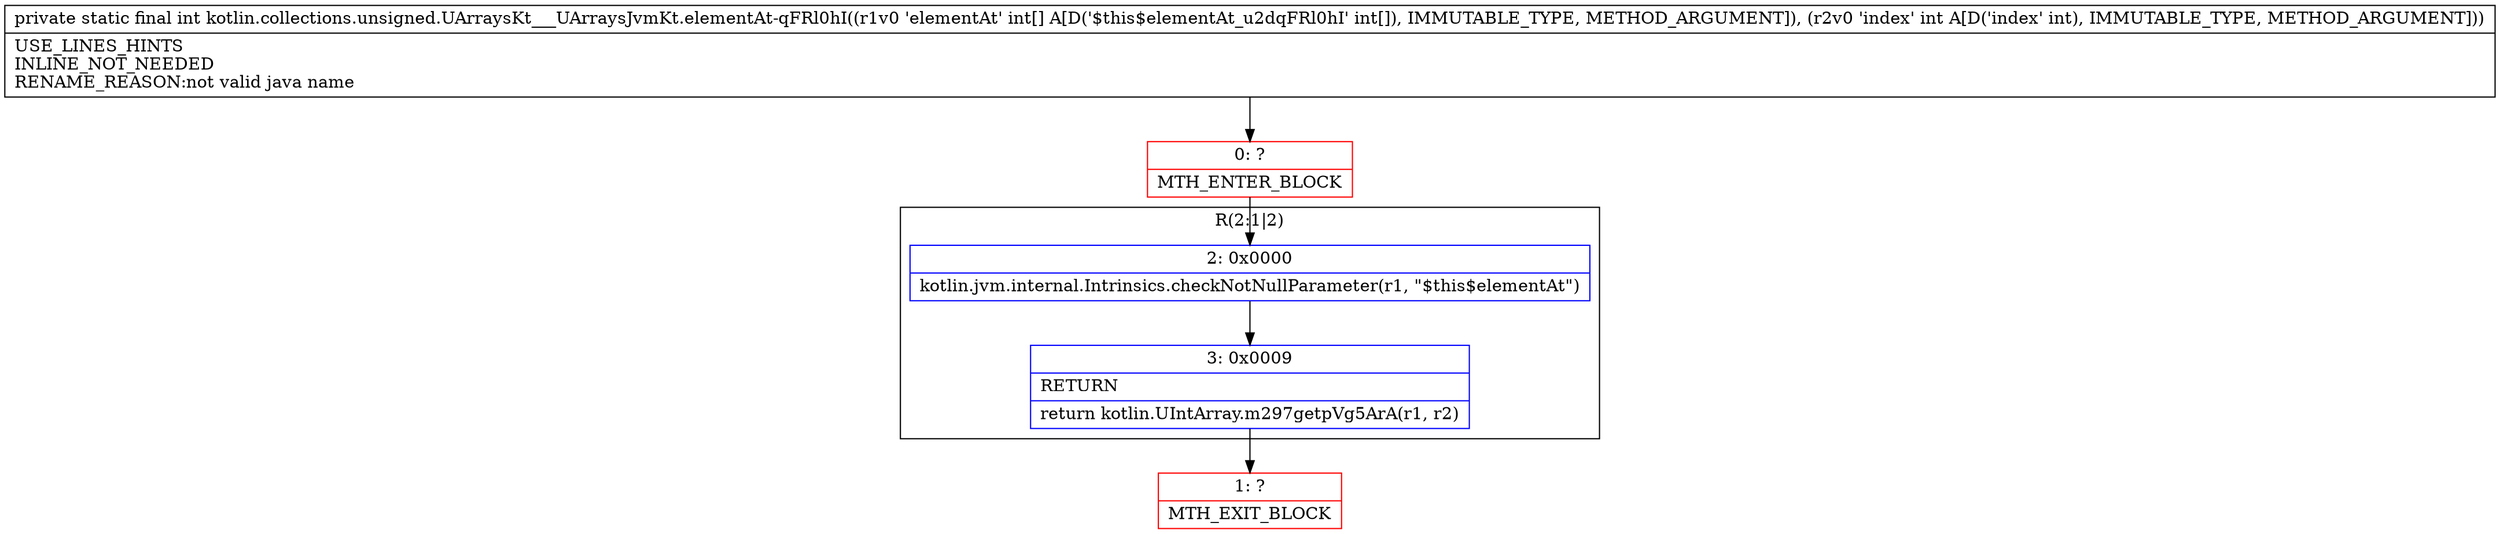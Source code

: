 digraph "CFG forkotlin.collections.unsigned.UArraysKt___UArraysJvmKt.elementAt\-qFRl0hI([II)I" {
subgraph cluster_Region_330930083 {
label = "R(2:1|2)";
node [shape=record,color=blue];
Node_2 [shape=record,label="{2\:\ 0x0000|kotlin.jvm.internal.Intrinsics.checkNotNullParameter(r1, \"$this$elementAt\")\l}"];
Node_3 [shape=record,label="{3\:\ 0x0009|RETURN\l|return kotlin.UIntArray.m297getpVg5ArA(r1, r2)\l}"];
}
Node_0 [shape=record,color=red,label="{0\:\ ?|MTH_ENTER_BLOCK\l}"];
Node_1 [shape=record,color=red,label="{1\:\ ?|MTH_EXIT_BLOCK\l}"];
MethodNode[shape=record,label="{private static final int kotlin.collections.unsigned.UArraysKt___UArraysJvmKt.elementAt\-qFRl0hI((r1v0 'elementAt' int[] A[D('$this$elementAt_u2dqFRl0hI' int[]), IMMUTABLE_TYPE, METHOD_ARGUMENT]), (r2v0 'index' int A[D('index' int), IMMUTABLE_TYPE, METHOD_ARGUMENT]))  | USE_LINES_HINTS\lINLINE_NOT_NEEDED\lRENAME_REASON:not valid java name\l}"];
MethodNode -> Node_0;Node_2 -> Node_3;
Node_3 -> Node_1;
Node_0 -> Node_2;
}

